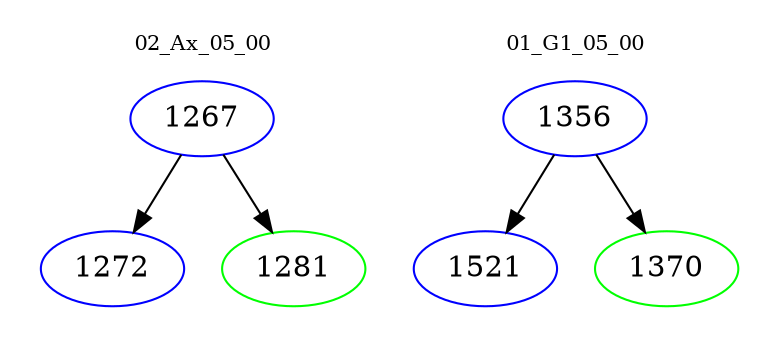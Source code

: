 digraph{
subgraph cluster_0 {
color = white
label = "02_Ax_05_00";
fontsize=10;
T0_1267 [label="1267", color="blue"]
T0_1267 -> T0_1272 [color="black"]
T0_1272 [label="1272", color="blue"]
T0_1267 -> T0_1281 [color="black"]
T0_1281 [label="1281", color="green"]
}
subgraph cluster_1 {
color = white
label = "01_G1_05_00";
fontsize=10;
T1_1356 [label="1356", color="blue"]
T1_1356 -> T1_1521 [color="black"]
T1_1521 [label="1521", color="blue"]
T1_1356 -> T1_1370 [color="black"]
T1_1370 [label="1370", color="green"]
}
}
